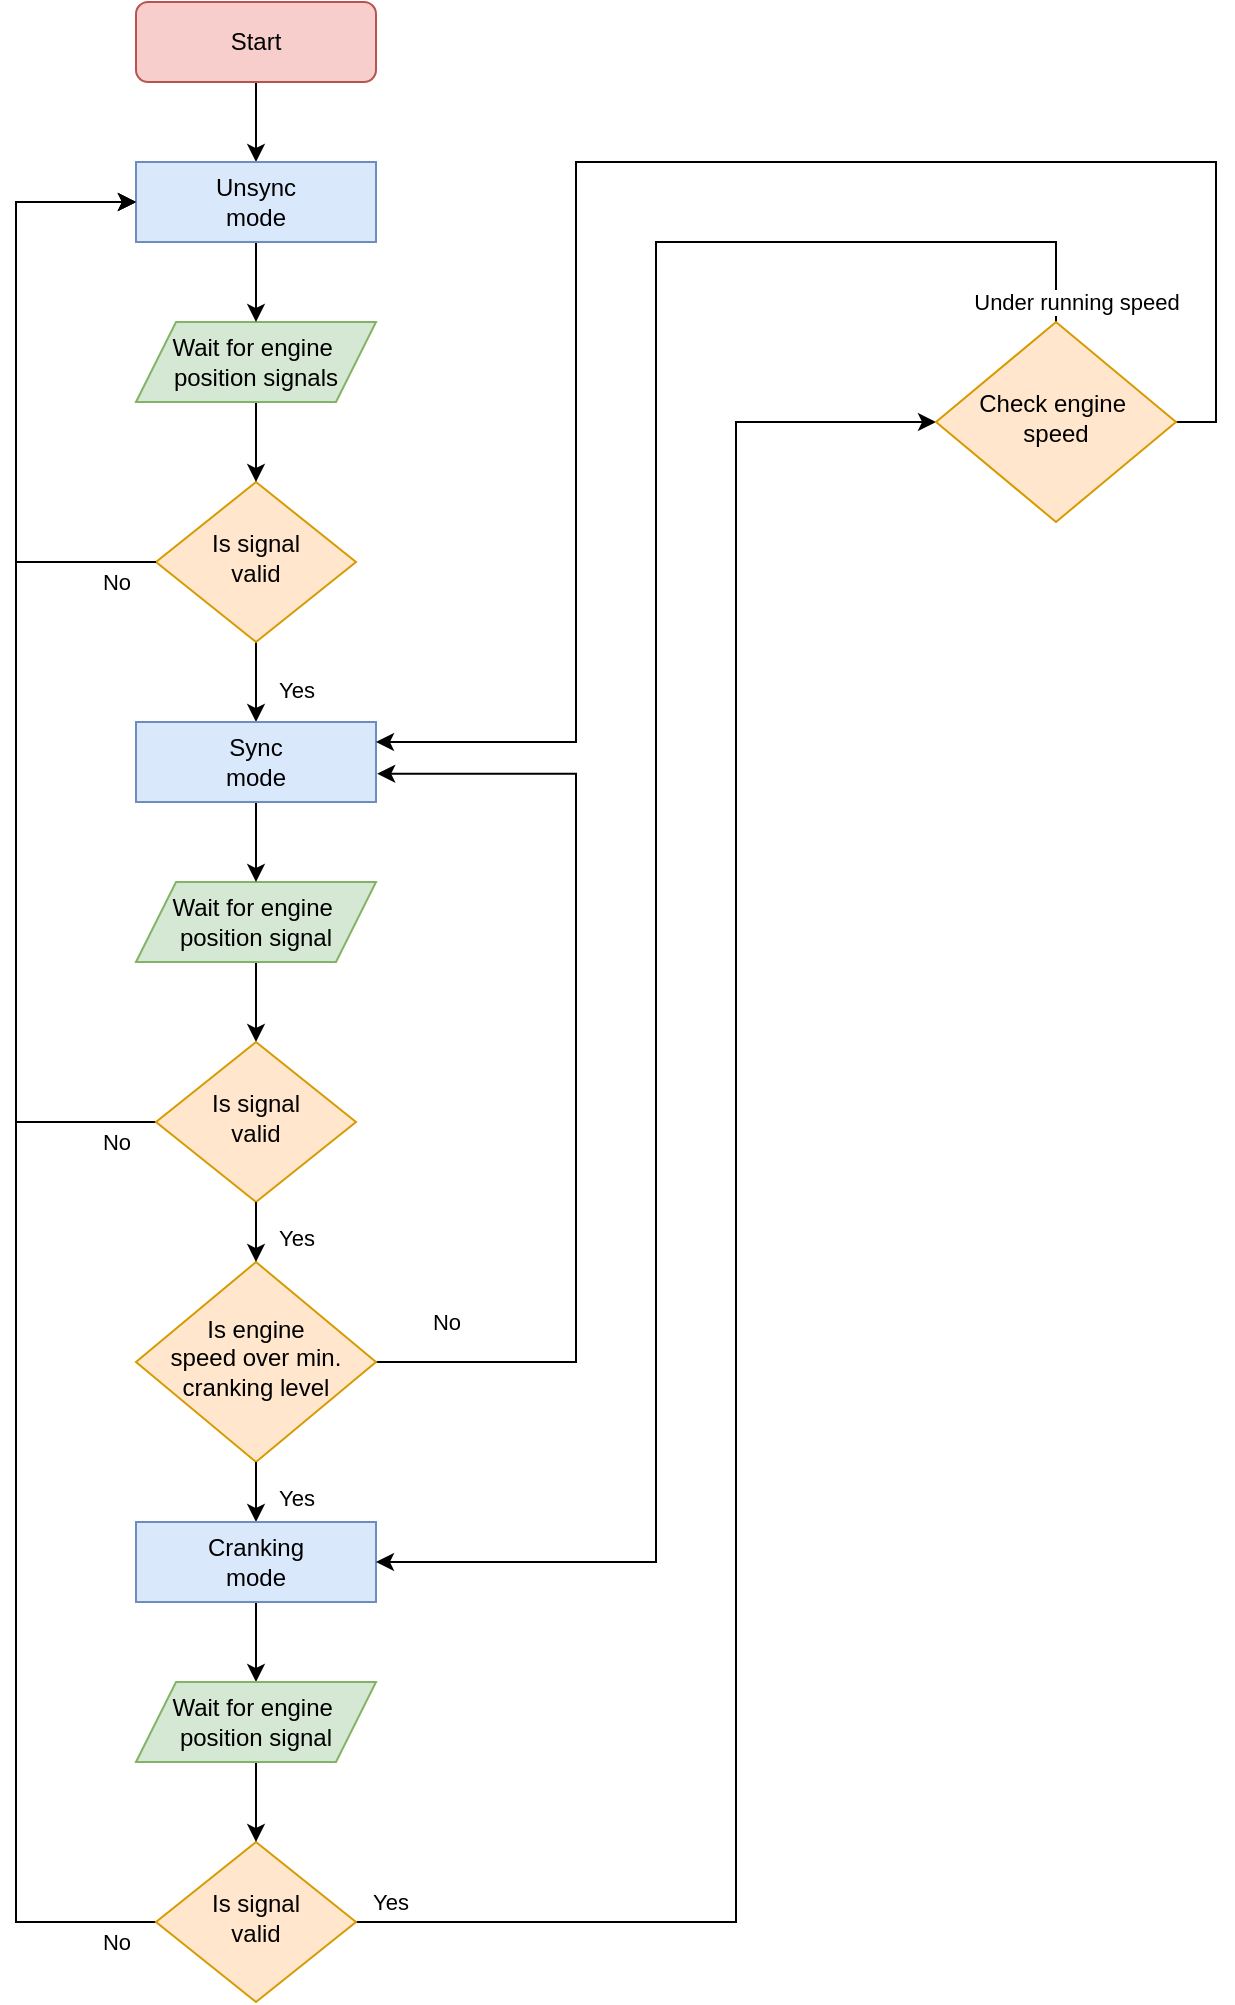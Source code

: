 <mxfile version="14.7.6" type="device"><diagram id="C5RBs43oDa-KdzZeNtuy" name="Cranking"><mxGraphModel dx="813" dy="435" grid="1" gridSize="10" guides="1" tooltips="1" connect="1" arrows="1" fold="1" page="1" pageScale="1" pageWidth="827" pageHeight="1169" math="0" shadow="0"><root><mxCell id="WIyWlLk6GJQsqaUBKTNV-0"/><mxCell id="WIyWlLk6GJQsqaUBKTNV-1" parent="WIyWlLk6GJQsqaUBKTNV-0"/><mxCell id="2qMD95uB7AapAdLqq2X5-19" style="edgeStyle=orthogonalEdgeStyle;rounded=0;orthogonalLoop=1;jettySize=auto;html=1;entryX=0.5;entryY=0;entryDx=0;entryDy=0;" edge="1" parent="WIyWlLk6GJQsqaUBKTNV-1" source="WIyWlLk6GJQsqaUBKTNV-3" target="2qMD95uB7AapAdLqq2X5-18"><mxGeometry relative="1" as="geometry"/></mxCell><mxCell id="WIyWlLk6GJQsqaUBKTNV-3" value="Start" style="rounded=1;whiteSpace=wrap;html=1;fontSize=12;glass=0;strokeWidth=1;shadow=0;fillColor=#f8cecc;strokeColor=#b85450;" parent="WIyWlLk6GJQsqaUBKTNV-1" vertex="1"><mxGeometry x="140" y="40" width="120" height="40" as="geometry"/></mxCell><mxCell id="2qMD95uB7AapAdLqq2X5-7" value="Yes&lt;br&gt;" style="edgeStyle=orthogonalEdgeStyle;rounded=0;orthogonalLoop=1;jettySize=auto;html=1;entryX=0.5;entryY=0;entryDx=0;entryDy=0;" edge="1" parent="WIyWlLk6GJQsqaUBKTNV-1" source="WIyWlLk6GJQsqaUBKTNV-6"><mxGeometry x="0.2" y="20" relative="1" as="geometry"><mxPoint x="200" y="400.0" as="targetPoint"/><mxPoint as="offset"/></mxGeometry></mxCell><mxCell id="WIyWlLk6GJQsqaUBKTNV-6" value="Is signal&lt;br&gt;valid" style="rhombus;whiteSpace=wrap;html=1;shadow=0;fontFamily=Helvetica;fontSize=12;align=center;strokeWidth=1;spacing=6;spacingTop=-4;fillColor=#ffe6cc;strokeColor=#d79b00;" parent="WIyWlLk6GJQsqaUBKTNV-1" vertex="1"><mxGeometry x="150" y="280" width="100" height="80" as="geometry"/></mxCell><mxCell id="2qMD95uB7AapAdLqq2X5-34" value="No" style="edgeStyle=orthogonalEdgeStyle;rounded=0;orthogonalLoop=1;jettySize=auto;html=1;exitX=1;exitY=0.5;exitDx=0;exitDy=0;entryX=1.005;entryY=0.647;entryDx=0;entryDy=0;entryPerimeter=0;" edge="1" parent="WIyWlLk6GJQsqaUBKTNV-1" source="2qMD95uB7AapAdLqq2X5-5" target="2qMD95uB7AapAdLqq2X5-22"><mxGeometry x="-0.861" y="20" relative="1" as="geometry"><mxPoint x="262" y="426" as="targetPoint"/><Array as="points"><mxPoint x="360" y="720"/><mxPoint x="360" y="426"/></Array><mxPoint as="offset"/></mxGeometry></mxCell><mxCell id="2qMD95uB7AapAdLqq2X5-5" value="Is engine &lt;br&gt;speed over min.&lt;br&gt;cranking level" style="rhombus;whiteSpace=wrap;html=1;shadow=0;fontFamily=Helvetica;fontSize=12;align=center;strokeWidth=1;spacing=6;spacingTop=-4;fillColor=#ffe6cc;strokeColor=#d79b00;" vertex="1" parent="WIyWlLk6GJQsqaUBKTNV-1"><mxGeometry x="140" y="670" width="120" height="100" as="geometry"/></mxCell><mxCell id="2qMD95uB7AapAdLqq2X5-24" style="edgeStyle=orthogonalEdgeStyle;rounded=0;orthogonalLoop=1;jettySize=auto;html=1;entryX=0.5;entryY=0;entryDx=0;entryDy=0;" edge="1" parent="WIyWlLk6GJQsqaUBKTNV-1" source="2qMD95uB7AapAdLqq2X5-8" target="WIyWlLk6GJQsqaUBKTNV-6"><mxGeometry relative="1" as="geometry"/></mxCell><mxCell id="2qMD95uB7AapAdLqq2X5-8" value="Wait for engine&amp;nbsp;&lt;br&gt;position signals" style="shape=parallelogram;perimeter=parallelogramPerimeter;whiteSpace=wrap;html=1;fixedSize=1;strokeColor=#82b366;fillColor=#d5e8d4;" vertex="1" parent="WIyWlLk6GJQsqaUBKTNV-1"><mxGeometry x="140" y="200" width="120" height="40" as="geometry"/></mxCell><mxCell id="2qMD95uB7AapAdLqq2X5-31" style="edgeStyle=orthogonalEdgeStyle;rounded=0;orthogonalLoop=1;jettySize=auto;html=1;entryX=0.5;entryY=0;entryDx=0;entryDy=0;" edge="1" parent="WIyWlLk6GJQsqaUBKTNV-1" source="2qMD95uB7AapAdLqq2X5-11" target="2qMD95uB7AapAdLqq2X5-30"><mxGeometry relative="1" as="geometry"/></mxCell><mxCell id="2qMD95uB7AapAdLqq2X5-11" value="Wait for engine&amp;nbsp;&lt;br&gt;position signal" style="shape=parallelogram;perimeter=parallelogramPerimeter;whiteSpace=wrap;html=1;fixedSize=1;strokeColor=#82b366;fillColor=#d5e8d4;" vertex="1" parent="WIyWlLk6GJQsqaUBKTNV-1"><mxGeometry x="140" y="480" width="120" height="40" as="geometry"/></mxCell><mxCell id="2qMD95uB7AapAdLqq2X5-15" value="No" style="edgeStyle=orthogonalEdgeStyle;rounded=0;orthogonalLoop=1;jettySize=auto;html=1;labelPosition=center;verticalLabelPosition=middle;align=center;verticalAlign=middle;entryX=0;entryY=0.5;entryDx=0;entryDy=0;exitX=0;exitY=0.5;exitDx=0;exitDy=0;" edge="1" parent="WIyWlLk6GJQsqaUBKTNV-1" source="2qMD95uB7AapAdLqq2X5-30" target="2qMD95uB7AapAdLqq2X5-18"><mxGeometry x="-0.932" y="10" relative="1" as="geometry"><mxPoint x="250" y="500" as="targetPoint"/><mxPoint x="260" y="600" as="sourcePoint"/><Array as="points"><mxPoint x="80" y="600"/><mxPoint x="80" y="140"/></Array><mxPoint as="offset"/></mxGeometry></mxCell><mxCell id="2qMD95uB7AapAdLqq2X5-16" value="Yes&lt;br&gt;" style="edgeStyle=orthogonalEdgeStyle;rounded=0;orthogonalLoop=1;jettySize=auto;html=1;entryX=0.5;entryY=0;entryDx=0;entryDy=0;exitX=0.5;exitY=1;exitDx=0;exitDy=0;" edge="1" parent="WIyWlLk6GJQsqaUBKTNV-1" source="2qMD95uB7AapAdLqq2X5-5" target="2qMD95uB7AapAdLqq2X5-17"><mxGeometry x="0.2" y="20" relative="1" as="geometry"><mxPoint x="199.8" y="780" as="sourcePoint"/><mxPoint x="200" y="810" as="targetPoint"/><mxPoint as="offset"/></mxGeometry></mxCell><mxCell id="2qMD95uB7AapAdLqq2X5-38" style="edgeStyle=orthogonalEdgeStyle;rounded=0;orthogonalLoop=1;jettySize=auto;html=1;entryX=0.5;entryY=0;entryDx=0;entryDy=0;" edge="1" parent="WIyWlLk6GJQsqaUBKTNV-1" source="2qMD95uB7AapAdLqq2X5-17" target="2qMD95uB7AapAdLqq2X5-37"><mxGeometry relative="1" as="geometry"/></mxCell><mxCell id="2qMD95uB7AapAdLqq2X5-17" value="Cranking&lt;br&gt;mode" style="rounded=0;whiteSpace=wrap;html=1;strokeColor=#6c8ebf;fillColor=#dae8fc;" vertex="1" parent="WIyWlLk6GJQsqaUBKTNV-1"><mxGeometry x="140" y="800" width="120" height="40" as="geometry"/></mxCell><mxCell id="2qMD95uB7AapAdLqq2X5-23" style="edgeStyle=orthogonalEdgeStyle;rounded=0;orthogonalLoop=1;jettySize=auto;html=1;entryX=0.5;entryY=0;entryDx=0;entryDy=0;" edge="1" parent="WIyWlLk6GJQsqaUBKTNV-1" source="2qMD95uB7AapAdLqq2X5-18" target="2qMD95uB7AapAdLqq2X5-8"><mxGeometry relative="1" as="geometry"/></mxCell><mxCell id="2qMD95uB7AapAdLqq2X5-18" value="Unsync&lt;br&gt;mode" style="rounded=0;whiteSpace=wrap;html=1;strokeColor=#6c8ebf;fillColor=#dae8fc;" vertex="1" parent="WIyWlLk6GJQsqaUBKTNV-1"><mxGeometry x="140" y="120" width="120" height="40" as="geometry"/></mxCell><mxCell id="2qMD95uB7AapAdLqq2X5-28" style="edgeStyle=orthogonalEdgeStyle;rounded=0;orthogonalLoop=1;jettySize=auto;html=1;entryX=0.5;entryY=0;entryDx=0;entryDy=0;" edge="1" parent="WIyWlLk6GJQsqaUBKTNV-1" source="2qMD95uB7AapAdLqq2X5-22" target="2qMD95uB7AapAdLqq2X5-11"><mxGeometry relative="1" as="geometry"><mxPoint x="200" y="470.0" as="targetPoint"/></mxGeometry></mxCell><mxCell id="2qMD95uB7AapAdLqq2X5-22" value="Sync&lt;br&gt;mode" style="rounded=0;whiteSpace=wrap;html=1;strokeColor=#6c8ebf;fillColor=#dae8fc;" vertex="1" parent="WIyWlLk6GJQsqaUBKTNV-1"><mxGeometry x="140" y="400" width="120" height="40" as="geometry"/></mxCell><mxCell id="2qMD95uB7AapAdLqq2X5-26" value="No" style="edgeStyle=orthogonalEdgeStyle;rounded=0;orthogonalLoop=1;jettySize=auto;html=1;labelPosition=center;verticalLabelPosition=middle;align=center;verticalAlign=middle;entryX=0;entryY=0.5;entryDx=0;entryDy=0;exitX=0;exitY=0.5;exitDx=0;exitDy=0;" edge="1" parent="WIyWlLk6GJQsqaUBKTNV-1" source="WIyWlLk6GJQsqaUBKTNV-6" target="2qMD95uB7AapAdLqq2X5-18"><mxGeometry x="-0.871" y="10" relative="1" as="geometry"><mxPoint x="250" y="220" as="targetPoint"/><mxPoint x="260" y="320" as="sourcePoint"/><Array as="points"><mxPoint x="80" y="320"/><mxPoint x="80" y="140"/></Array><mxPoint as="offset"/></mxGeometry></mxCell><mxCell id="2qMD95uB7AapAdLqq2X5-30" value="Is signal&lt;br&gt;valid" style="rhombus;whiteSpace=wrap;html=1;shadow=0;fontFamily=Helvetica;fontSize=12;align=center;strokeWidth=1;spacing=6;spacingTop=-4;fillColor=#ffe6cc;strokeColor=#d79b00;" vertex="1" parent="WIyWlLk6GJQsqaUBKTNV-1"><mxGeometry x="150" y="560" width="100" height="80" as="geometry"/></mxCell><mxCell id="2qMD95uB7AapAdLqq2X5-33" value="Yes&lt;br&gt;" style="edgeStyle=orthogonalEdgeStyle;rounded=0;orthogonalLoop=1;jettySize=auto;html=1;entryX=0.5;entryY=0;entryDx=0;entryDy=0;exitX=0.5;exitY=1;exitDx=0;exitDy=0;" edge="1" parent="WIyWlLk6GJQsqaUBKTNV-1" source="2qMD95uB7AapAdLqq2X5-30" target="2qMD95uB7AapAdLqq2X5-5"><mxGeometry x="0.2" y="20" relative="1" as="geometry"><mxPoint x="210" y="370" as="sourcePoint"/><mxPoint x="210" y="410" as="targetPoint"/><mxPoint as="offset"/></mxGeometry></mxCell><mxCell id="2qMD95uB7AapAdLqq2X5-39" value="No" style="edgeStyle=orthogonalEdgeStyle;rounded=0;orthogonalLoop=1;jettySize=auto;html=1;" edge="1" parent="WIyWlLk6GJQsqaUBKTNV-1"><mxGeometry x="-0.96" y="10" relative="1" as="geometry"><mxPoint x="140" y="140" as="targetPoint"/><mxPoint x="150" y="1000" as="sourcePoint"/><Array as="points"><mxPoint x="80" y="1000"/><mxPoint x="80" y="140"/></Array><mxPoint as="offset"/></mxGeometry></mxCell><mxCell id="2qMD95uB7AapAdLqq2X5-41" value="Yes" style="edgeStyle=orthogonalEdgeStyle;rounded=0;orthogonalLoop=1;jettySize=auto;html=1;entryX=0;entryY=0.5;entryDx=0;entryDy=0;" edge="1" parent="WIyWlLk6GJQsqaUBKTNV-1" source="2qMD95uB7AapAdLqq2X5-35" target="2qMD95uB7AapAdLqq2X5-40"><mxGeometry x="-0.967" y="10" relative="1" as="geometry"><Array as="points"><mxPoint x="440" y="1000"/><mxPoint x="440" y="250"/></Array><mxPoint as="offset"/></mxGeometry></mxCell><mxCell id="2qMD95uB7AapAdLqq2X5-35" value="Is signal&lt;br&gt;valid" style="rhombus;whiteSpace=wrap;html=1;shadow=0;fontFamily=Helvetica;fontSize=12;align=center;strokeWidth=1;spacing=6;spacingTop=-4;fillColor=#ffe6cc;strokeColor=#d79b00;" vertex="1" parent="WIyWlLk6GJQsqaUBKTNV-1"><mxGeometry x="150" y="960" width="100" height="80" as="geometry"/></mxCell><mxCell id="2qMD95uB7AapAdLqq2X5-36" style="edgeStyle=orthogonalEdgeStyle;rounded=0;orthogonalLoop=1;jettySize=auto;html=1;entryX=0.5;entryY=0;entryDx=0;entryDy=0;" edge="1" parent="WIyWlLk6GJQsqaUBKTNV-1" source="2qMD95uB7AapAdLqq2X5-37"><mxGeometry relative="1" as="geometry"><mxPoint x="200" y="960" as="targetPoint"/></mxGeometry></mxCell><mxCell id="2qMD95uB7AapAdLqq2X5-37" value="Wait for engine&amp;nbsp;&lt;br&gt;position signal" style="shape=parallelogram;perimeter=parallelogramPerimeter;whiteSpace=wrap;html=1;fixedSize=1;strokeColor=#82b366;fillColor=#d5e8d4;" vertex="1" parent="WIyWlLk6GJQsqaUBKTNV-1"><mxGeometry x="140" y="880" width="120" height="40" as="geometry"/></mxCell><mxCell id="2qMD95uB7AapAdLqq2X5-42" value="Under running speed" style="edgeStyle=orthogonalEdgeStyle;rounded=0;orthogonalLoop=1;jettySize=auto;html=1;entryX=1;entryY=0.5;entryDx=0;entryDy=0;" edge="1" parent="WIyWlLk6GJQsqaUBKTNV-1" source="2qMD95uB7AapAdLqq2X5-40" target="2qMD95uB7AapAdLqq2X5-17"><mxGeometry x="-0.981" y="-10" relative="1" as="geometry"><mxPoint x="560" y="180" as="targetPoint"/><Array as="points"><mxPoint x="600" y="160"/><mxPoint x="400" y="160"/><mxPoint x="400" y="820"/></Array><mxPoint as="offset"/></mxGeometry></mxCell><mxCell id="2qMD95uB7AapAdLqq2X5-43" style="edgeStyle=orthogonalEdgeStyle;rounded=0;orthogonalLoop=1;jettySize=auto;html=1;entryX=1;entryY=0.25;entryDx=0;entryDy=0;" edge="1" parent="WIyWlLk6GJQsqaUBKTNV-1" source="2qMD95uB7AapAdLqq2X5-40" target="2qMD95uB7AapAdLqq2X5-22"><mxGeometry relative="1" as="geometry"><mxPoint x="680" y="110" as="targetPoint"/><Array as="points"><mxPoint x="680" y="250"/><mxPoint x="680" y="120"/><mxPoint x="360" y="120"/><mxPoint x="360" y="410"/></Array></mxGeometry></mxCell><mxCell id="2qMD95uB7AapAdLqq2X5-40" value="Check engine&amp;nbsp;&lt;br&gt;speed" style="rhombus;whiteSpace=wrap;html=1;shadow=0;fontFamily=Helvetica;fontSize=12;align=center;strokeWidth=1;spacing=6;spacingTop=-4;fillColor=#ffe6cc;strokeColor=#d79b00;" vertex="1" parent="WIyWlLk6GJQsqaUBKTNV-1"><mxGeometry x="540" y="200" width="120" height="100" as="geometry"/></mxCell></root></mxGraphModel></diagram></mxfile>